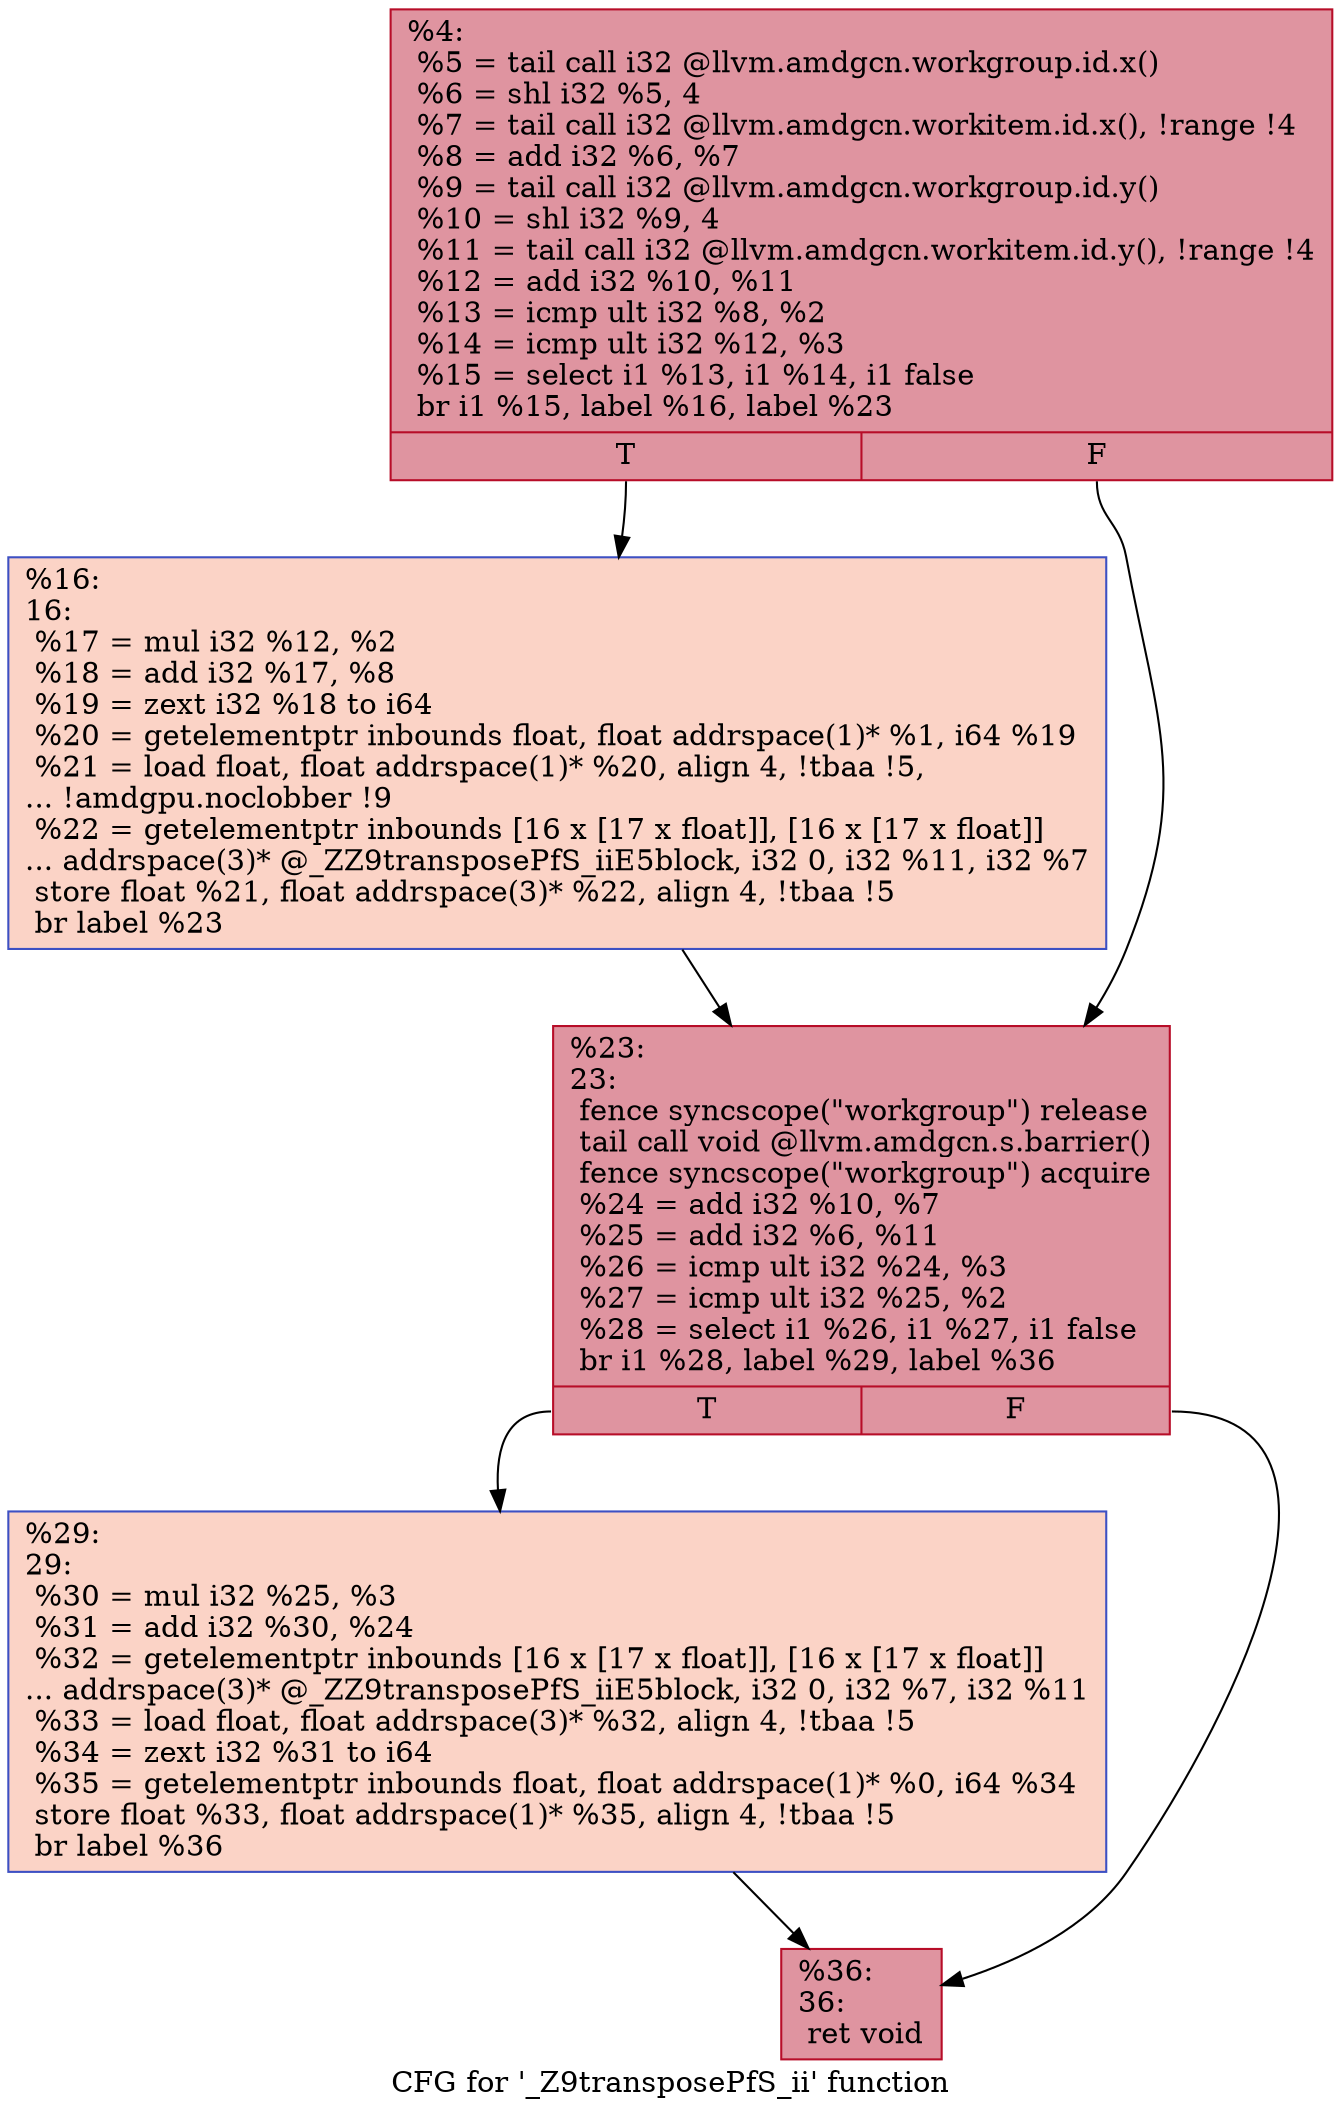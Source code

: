 digraph "CFG for '_Z9transposePfS_ii' function" {
	label="CFG for '_Z9transposePfS_ii' function";

	Node0x463e020 [shape=record,color="#b70d28ff", style=filled, fillcolor="#b70d2870",label="{%4:\l  %5 = tail call i32 @llvm.amdgcn.workgroup.id.x()\l  %6 = shl i32 %5, 4\l  %7 = tail call i32 @llvm.amdgcn.workitem.id.x(), !range !4\l  %8 = add i32 %6, %7\l  %9 = tail call i32 @llvm.amdgcn.workgroup.id.y()\l  %10 = shl i32 %9, 4\l  %11 = tail call i32 @llvm.amdgcn.workitem.id.y(), !range !4\l  %12 = add i32 %10, %11\l  %13 = icmp ult i32 %8, %2\l  %14 = icmp ult i32 %12, %3\l  %15 = select i1 %13, i1 %14, i1 false\l  br i1 %15, label %16, label %23\l|{<s0>T|<s1>F}}"];
	Node0x463e020:s0 -> Node0x46404a0;
	Node0x463e020:s1 -> Node0x4640530;
	Node0x46404a0 [shape=record,color="#3d50c3ff", style=filled, fillcolor="#f59c7d70",label="{%16:\l16:                                               \l  %17 = mul i32 %12, %2\l  %18 = add i32 %17, %8\l  %19 = zext i32 %18 to i64\l  %20 = getelementptr inbounds float, float addrspace(1)* %1, i64 %19\l  %21 = load float, float addrspace(1)* %20, align 4, !tbaa !5,\l... !amdgpu.noclobber !9\l  %22 = getelementptr inbounds [16 x [17 x float]], [16 x [17 x float]]\l... addrspace(3)* @_ZZ9transposePfS_iiE5block, i32 0, i32 %11, i32 %7\l  store float %21, float addrspace(3)* %22, align 4, !tbaa !5\l  br label %23\l}"];
	Node0x46404a0 -> Node0x4640530;
	Node0x4640530 [shape=record,color="#b70d28ff", style=filled, fillcolor="#b70d2870",label="{%23:\l23:                                               \l  fence syncscope(\"workgroup\") release\l  tail call void @llvm.amdgcn.s.barrier()\l  fence syncscope(\"workgroup\") acquire\l  %24 = add i32 %10, %7\l  %25 = add i32 %6, %11\l  %26 = icmp ult i32 %24, %3\l  %27 = icmp ult i32 %25, %2\l  %28 = select i1 %26, i1 %27, i1 false\l  br i1 %28, label %29, label %36\l|{<s0>T|<s1>F}}"];
	Node0x4640530:s0 -> Node0x4641a70;
	Node0x4640530:s1 -> Node0x4641ac0;
	Node0x4641a70 [shape=record,color="#3d50c3ff", style=filled, fillcolor="#f59c7d70",label="{%29:\l29:                                               \l  %30 = mul i32 %25, %3\l  %31 = add i32 %30, %24\l  %32 = getelementptr inbounds [16 x [17 x float]], [16 x [17 x float]]\l... addrspace(3)* @_ZZ9transposePfS_iiE5block, i32 0, i32 %7, i32 %11\l  %33 = load float, float addrspace(3)* %32, align 4, !tbaa !5\l  %34 = zext i32 %31 to i64\l  %35 = getelementptr inbounds float, float addrspace(1)* %0, i64 %34\l  store float %33, float addrspace(1)* %35, align 4, !tbaa !5\l  br label %36\l}"];
	Node0x4641a70 -> Node0x4641ac0;
	Node0x4641ac0 [shape=record,color="#b70d28ff", style=filled, fillcolor="#b70d2870",label="{%36:\l36:                                               \l  ret void\l}"];
}
